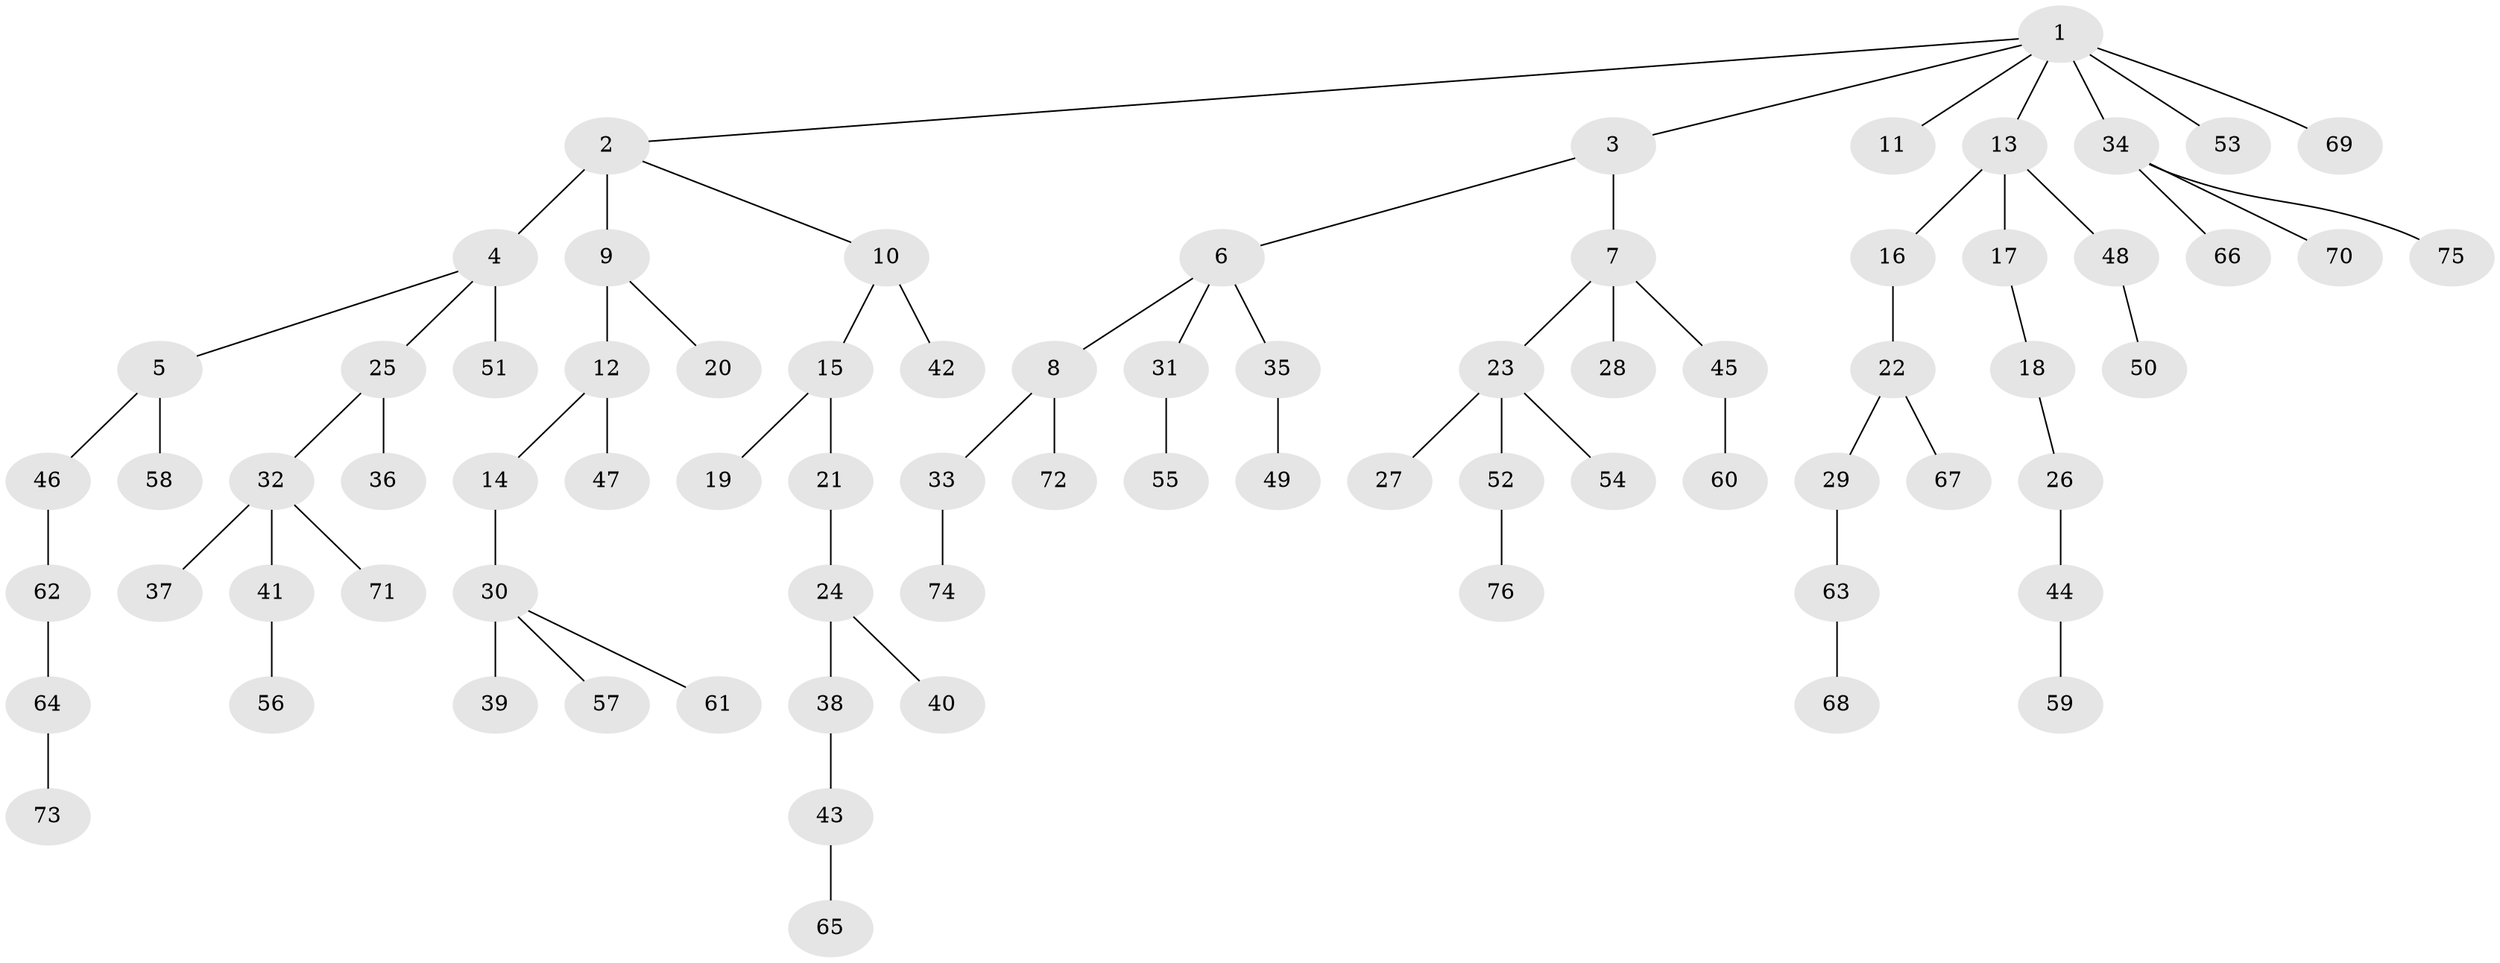 // original degree distribution, {7: 0.006756756756756757, 4: 0.06756756756756757, 6: 0.02027027027027027, 3: 0.13513513513513514, 1: 0.5, 5: 0.033783783783783786, 2: 0.23648648648648649}
// Generated by graph-tools (version 1.1) at 2025/37/03/09/25 02:37:02]
// undirected, 76 vertices, 75 edges
graph export_dot {
graph [start="1"]
  node [color=gray90,style=filled];
  1;
  2;
  3;
  4;
  5;
  6;
  7;
  8;
  9;
  10;
  11;
  12;
  13;
  14;
  15;
  16;
  17;
  18;
  19;
  20;
  21;
  22;
  23;
  24;
  25;
  26;
  27;
  28;
  29;
  30;
  31;
  32;
  33;
  34;
  35;
  36;
  37;
  38;
  39;
  40;
  41;
  42;
  43;
  44;
  45;
  46;
  47;
  48;
  49;
  50;
  51;
  52;
  53;
  54;
  55;
  56;
  57;
  58;
  59;
  60;
  61;
  62;
  63;
  64;
  65;
  66;
  67;
  68;
  69;
  70;
  71;
  72;
  73;
  74;
  75;
  76;
  1 -- 2 [weight=1.0];
  1 -- 3 [weight=1.0];
  1 -- 11 [weight=1.0];
  1 -- 13 [weight=1.0];
  1 -- 34 [weight=1.0];
  1 -- 53 [weight=2.0];
  1 -- 69 [weight=1.0];
  2 -- 4 [weight=2.0];
  2 -- 9 [weight=1.0];
  2 -- 10 [weight=1.0];
  3 -- 6 [weight=1.0];
  3 -- 7 [weight=1.0];
  4 -- 5 [weight=1.0];
  4 -- 25 [weight=1.0];
  4 -- 51 [weight=1.0];
  5 -- 46 [weight=1.0];
  5 -- 58 [weight=1.0];
  6 -- 8 [weight=1.0];
  6 -- 31 [weight=1.0];
  6 -- 35 [weight=1.0];
  7 -- 23 [weight=1.0];
  7 -- 28 [weight=2.0];
  7 -- 45 [weight=1.0];
  8 -- 33 [weight=1.0];
  8 -- 72 [weight=1.0];
  9 -- 12 [weight=2.0];
  9 -- 20 [weight=1.0];
  10 -- 15 [weight=1.0];
  10 -- 42 [weight=2.0];
  12 -- 14 [weight=1.0];
  12 -- 47 [weight=1.0];
  13 -- 16 [weight=1.0];
  13 -- 17 [weight=4.0];
  13 -- 48 [weight=1.0];
  14 -- 30 [weight=1.0];
  15 -- 19 [weight=1.0];
  15 -- 21 [weight=2.0];
  16 -- 22 [weight=2.0];
  17 -- 18 [weight=1.0];
  18 -- 26 [weight=2.0];
  21 -- 24 [weight=1.0];
  22 -- 29 [weight=1.0];
  22 -- 67 [weight=1.0];
  23 -- 27 [weight=1.0];
  23 -- 52 [weight=1.0];
  23 -- 54 [weight=1.0];
  24 -- 38 [weight=1.0];
  24 -- 40 [weight=1.0];
  25 -- 32 [weight=1.0];
  25 -- 36 [weight=2.0];
  26 -- 44 [weight=1.0];
  29 -- 63 [weight=1.0];
  30 -- 39 [weight=5.0];
  30 -- 57 [weight=1.0];
  30 -- 61 [weight=1.0];
  31 -- 55 [weight=1.0];
  32 -- 37 [weight=1.0];
  32 -- 41 [weight=1.0];
  32 -- 71 [weight=1.0];
  33 -- 74 [weight=1.0];
  34 -- 66 [weight=1.0];
  34 -- 70 [weight=1.0];
  34 -- 75 [weight=1.0];
  35 -- 49 [weight=2.0];
  38 -- 43 [weight=1.0];
  41 -- 56 [weight=1.0];
  43 -- 65 [weight=1.0];
  44 -- 59 [weight=1.0];
  45 -- 60 [weight=1.0];
  46 -- 62 [weight=1.0];
  48 -- 50 [weight=1.0];
  52 -- 76 [weight=1.0];
  62 -- 64 [weight=1.0];
  63 -- 68 [weight=1.0];
  64 -- 73 [weight=1.0];
}
